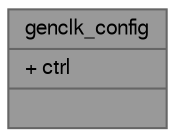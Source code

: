 digraph "genclk_config"
{
 // LATEX_PDF_SIZE
  bgcolor="transparent";
  edge [fontname=FreeSans,fontsize=10,labelfontname=FreeSans,labelfontsize=10];
  node [fontname=FreeSans,fontsize=10,shape=box,height=0.2,width=0.4];
  Node1 [shape=record,label="{genclk_config\n|+ ctrl\l|}",height=0.2,width=0.4,color="gray40", fillcolor="grey60", style="filled", fontcolor="black",tooltip="Hardware representation of a set of generic clock parameters."];
}
